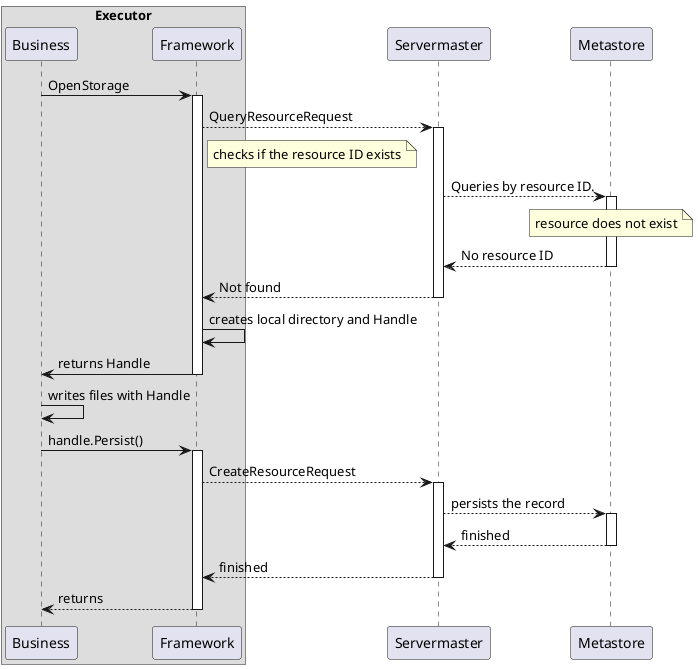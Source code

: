 @startuml
box Executor
participant Business
participant Framework
end box

participant Servermaster
participant Metastore


Business -> Framework ++: OpenStorage
Framework --> Servermaster ++: QueryResourceRequest
note right of Framework: checks if the resource ID exists
Servermaster --> Metastore ++: Queries by resource ID.
note over Metastore: resource does not exist
Metastore --> Servermaster --: No resource ID
Servermaster --> Framework --: Not found

Framework -> Framework: creates local directory and Handle
Framework -> Business --: returns Handle

Business -> Business: writes files with Handle

Business -> Framework ++: handle.Persist()
Framework --> Servermaster ++: CreateResourceRequest
Servermaster --> Metastore ++: persists the record
Metastore --> Servermaster --: finished
Servermaster --> Framework --: finished
Framework --> Business --:returns
@enduml